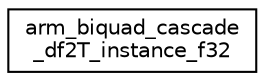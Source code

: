 digraph "Graphical Class Hierarchy"
{
 // LATEX_PDF_SIZE
  edge [fontname="Helvetica",fontsize="10",labelfontname="Helvetica",labelfontsize="10"];
  node [fontname="Helvetica",fontsize="10",shape=record];
  rankdir="LR";
  Node0 [label="arm_biquad_cascade\l_df2T_instance_f32",height=0.2,width=0.4,color="black", fillcolor="white", style="filled",URL="$structarm__biquad__cascade__df2_t__instance__f32.html",tooltip="Instance structure for the floating-point transposed direct form II Biquad cascade filter."];
}
